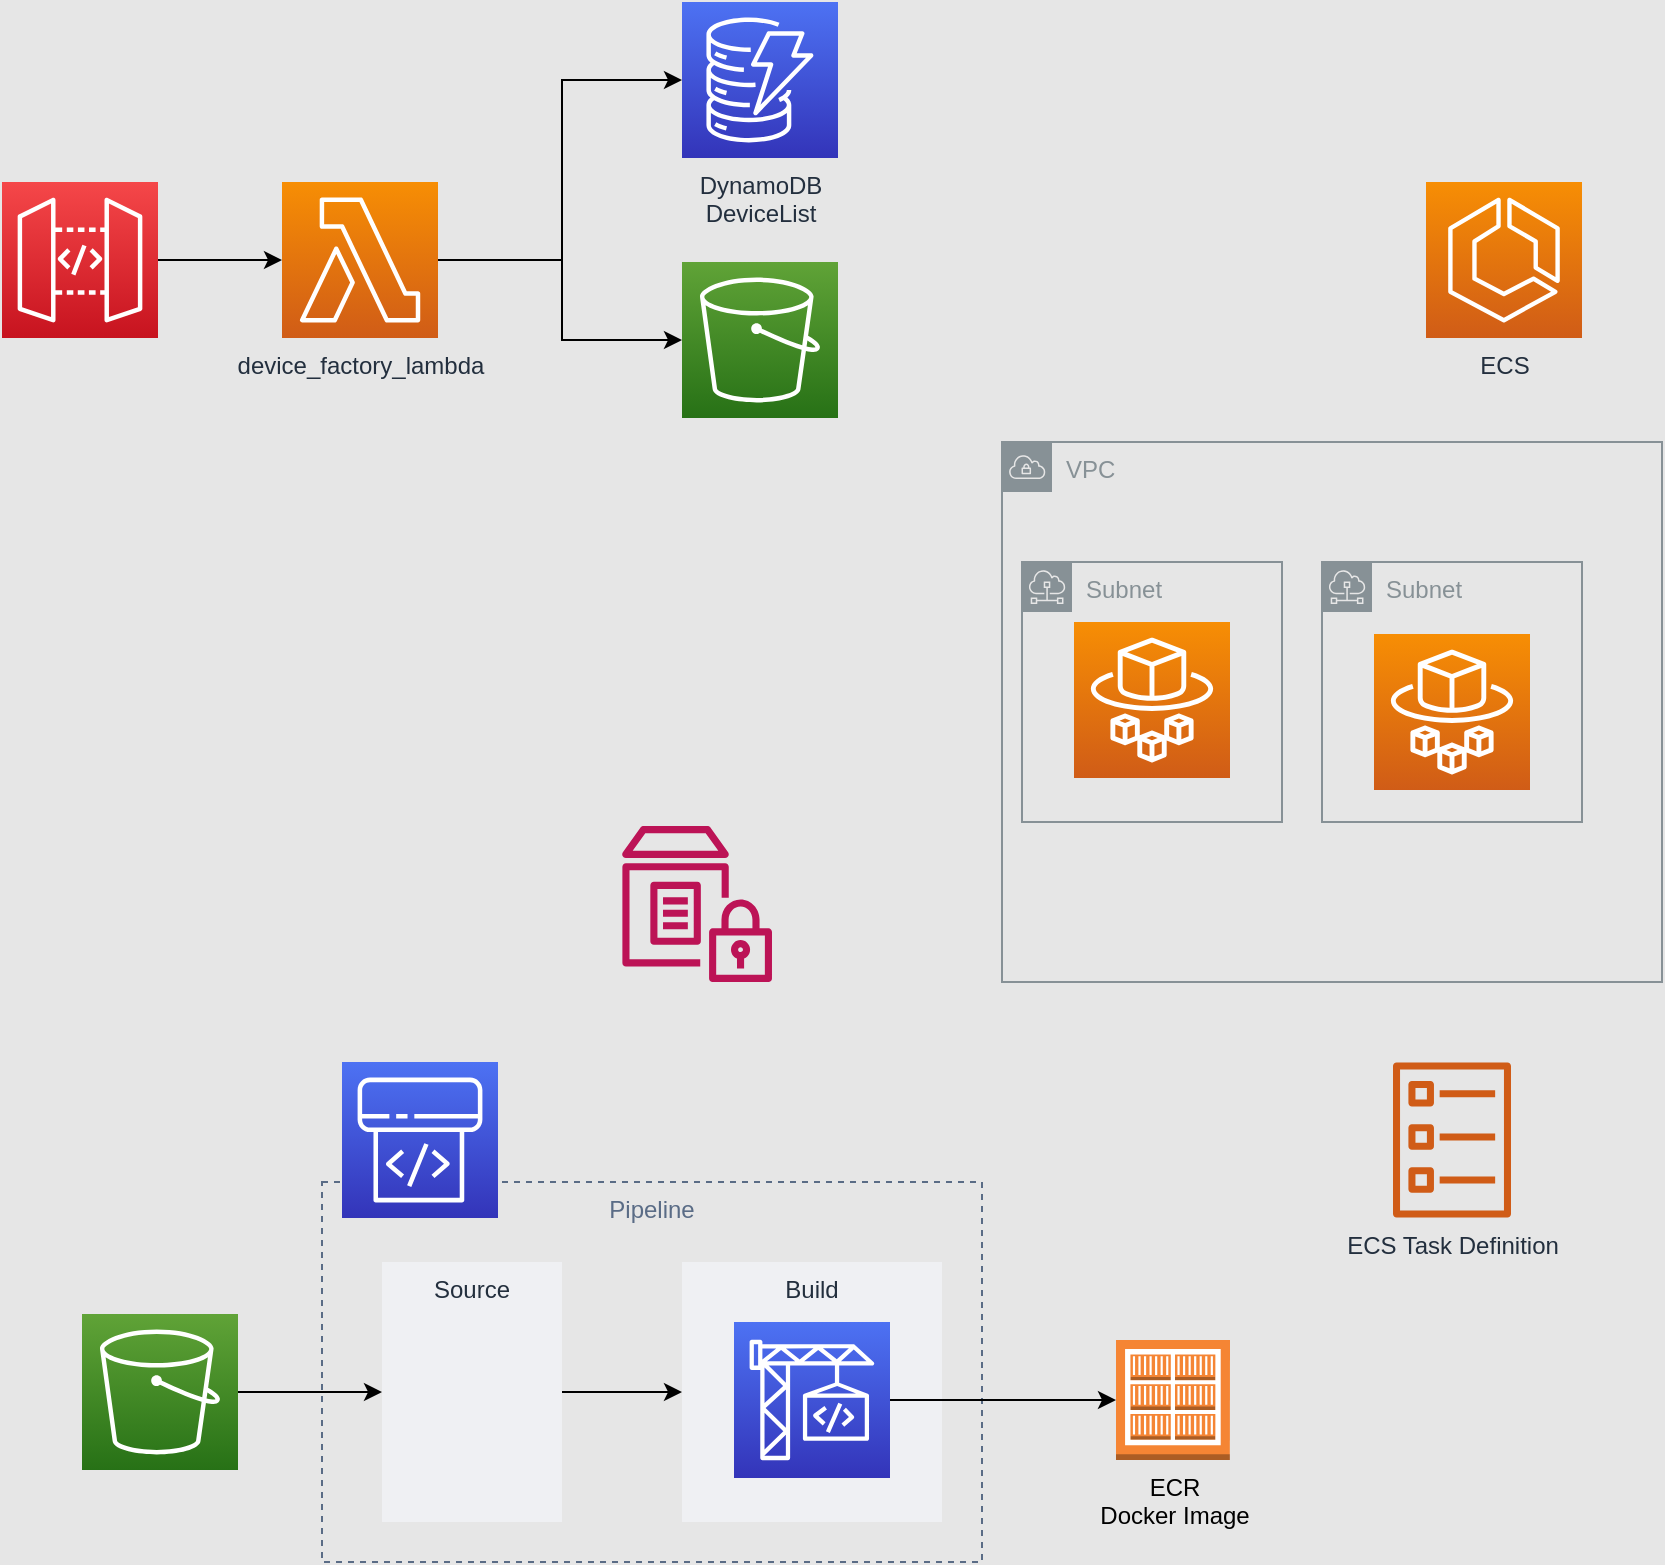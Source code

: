 <mxfile version="13.1.3">
    <diagram id="SIPYsMEcgEfMuw6Zi08A" name="Page-1">
        <mxGraphModel dx="1553" dy="1248" grid="0" gridSize="10" guides="1" tooltips="1" connect="1" arrows="1" fold="1" page="0" pageScale="1" pageWidth="827" pageHeight="1169" background="#E6E6E6" math="0" shadow="0">
            <root>
                <mxCell id="0"/>
                <mxCell id="1" parent="0"/>
                <mxCell id="uokQxdocaqR-3aB1skb4-27" value="Pipeline" style="fillColor=none;strokeColor=#5A6C86;dashed=1;verticalAlign=top;fontStyle=0;fontColor=#5A6C86;" parent="1" vertex="1">
                    <mxGeometry x="220" y="870" width="330" height="190" as="geometry"/>
                </mxCell>
                <mxCell id="uokQxdocaqR-3aB1skb4-30" value="Build" style="fillColor=#EFF0F3;strokeColor=none;dashed=0;verticalAlign=top;fontStyle=0;fontColor=#232F3D;" parent="1" vertex="1">
                    <mxGeometry x="400" y="910" width="130" height="130" as="geometry"/>
                </mxCell>
                <mxCell id="uokQxdocaqR-3aB1skb4-17" style="edgeStyle=orthogonalEdgeStyle;rounded=0;orthogonalLoop=1;jettySize=auto;html=1;" parent="1" source="uokQxdocaqR-3aB1skb4-2" target="uokQxdocaqR-3aB1skb4-13" edge="1">
                    <mxGeometry relative="1" as="geometry">
                        <Array as="points">
                            <mxPoint x="340" y="409"/>
                            <mxPoint x="340" y="319"/>
                        </Array>
                    </mxGeometry>
                </mxCell>
                <mxCell id="uokQxdocaqR-3aB1skb4-21" style="edgeStyle=orthogonalEdgeStyle;rounded=0;orthogonalLoop=1;jettySize=auto;html=1;" parent="1" source="uokQxdocaqR-3aB1skb4-2" target="uokQxdocaqR-3aB1skb4-20" edge="1">
                    <mxGeometry relative="1" as="geometry">
                        <Array as="points">
                            <mxPoint x="340" y="409"/>
                            <mxPoint x="340" y="449"/>
                        </Array>
                    </mxGeometry>
                </mxCell>
                <mxCell id="uokQxdocaqR-3aB1skb4-2" value="device_factory_lambda" style="outlineConnect=0;fontColor=#232F3E;gradientColor=#F78E04;gradientDirection=north;fillColor=#D05C17;strokeColor=#ffffff;dashed=0;verticalLabelPosition=bottom;verticalAlign=top;align=center;html=1;fontSize=12;fontStyle=0;aspect=fixed;shape=mxgraph.aws4.resourceIcon;resIcon=mxgraph.aws4.lambda;" parent="1" vertex="1">
                    <mxGeometry x="200" y="370" width="78" height="78" as="geometry"/>
                </mxCell>
                <mxCell id="uokQxdocaqR-3aB1skb4-3" value="" style="outlineConnect=0;fontColor=#232F3E;gradientColor=#4D72F3;gradientDirection=north;fillColor=#3334B9;strokeColor=#ffffff;dashed=0;verticalLabelPosition=bottom;verticalAlign=top;align=center;html=1;fontSize=12;fontStyle=0;aspect=fixed;shape=mxgraph.aws4.resourceIcon;resIcon=mxgraph.aws4.codepipeline;" parent="1" vertex="1">
                    <mxGeometry x="230" y="810" width="78" height="78" as="geometry"/>
                </mxCell>
                <mxCell id="uokQxdocaqR-3aB1skb4-4" value="" style="outlineConnect=0;fontColor=#232F3E;gradientColor=none;fillColor=#BC1356;strokeColor=none;dashed=0;verticalLabelPosition=bottom;verticalAlign=top;align=center;html=1;fontSize=12;fontStyle=0;aspect=fixed;pointerEvents=1;shape=mxgraph.aws4.parameter_store;" parent="1" vertex="1">
                    <mxGeometry x="370" y="692" width="75" height="78" as="geometry"/>
                </mxCell>
                <mxCell id="uokQxdocaqR-3aB1skb4-5" value="VPC" style="outlineConnect=0;gradientColor=none;html=1;whiteSpace=wrap;fontSize=12;fontStyle=0;shape=mxgraph.aws4.group;grIcon=mxgraph.aws4.group_vpc;strokeColor=#879196;fillColor=none;verticalAlign=top;align=left;spacingLeft=30;fontColor=#879196;dashed=0;" parent="1" vertex="1">
                    <mxGeometry x="560" y="500" width="330" height="270" as="geometry"/>
                </mxCell>
                <mxCell id="uokQxdocaqR-3aB1skb4-6" value="Subnet" style="outlineConnect=0;gradientColor=none;html=1;whiteSpace=wrap;fontSize=12;fontStyle=0;shape=mxgraph.aws4.group;grIcon=mxgraph.aws4.group_subnet;strokeColor=#879196;fillColor=none;verticalAlign=top;align=left;spacingLeft=30;fontColor=#879196;dashed=0;" parent="1" vertex="1">
                    <mxGeometry x="570" y="560" width="130" height="130" as="geometry"/>
                </mxCell>
                <mxCell id="uokQxdocaqR-3aB1skb4-7" value="Subnet" style="outlineConnect=0;gradientColor=none;html=1;whiteSpace=wrap;fontSize=12;fontStyle=0;shape=mxgraph.aws4.group;grIcon=mxgraph.aws4.group_subnet;strokeColor=#879196;fillColor=none;verticalAlign=top;align=left;spacingLeft=30;fontColor=#879196;dashed=0;" parent="1" vertex="1">
                    <mxGeometry x="720" y="560" width="130" height="130" as="geometry"/>
                </mxCell>
                <mxCell id="uokQxdocaqR-3aB1skb4-8" value="" style="outlineConnect=0;fontColor=#232F3E;gradientColor=#F78E04;gradientDirection=north;fillColor=#D05C17;strokeColor=#ffffff;dashed=0;verticalLabelPosition=bottom;verticalAlign=top;align=center;html=1;fontSize=12;fontStyle=0;aspect=fixed;shape=mxgraph.aws4.resourceIcon;resIcon=mxgraph.aws4.fargate;" parent="1" vertex="1">
                    <mxGeometry x="596" y="590" width="78" height="78" as="geometry"/>
                </mxCell>
                <mxCell id="uokQxdocaqR-3aB1skb4-10" value="" style="outlineConnect=0;fontColor=#232F3E;gradientColor=#F78E04;gradientDirection=north;fillColor=#D05C17;strokeColor=#ffffff;dashed=0;verticalLabelPosition=bottom;verticalAlign=top;align=center;html=1;fontSize=12;fontStyle=0;aspect=fixed;shape=mxgraph.aws4.resourceIcon;resIcon=mxgraph.aws4.fargate;" parent="1" vertex="1">
                    <mxGeometry x="746" y="596" width="78" height="78" as="geometry"/>
                </mxCell>
                <mxCell id="uokQxdocaqR-3aB1skb4-11" value="ECR&lt;br&gt;Docker Image" style="outlineConnect=0;dashed=0;verticalLabelPosition=bottom;verticalAlign=top;align=center;html=1;shape=mxgraph.aws3.ecr_registry;fillColor=#F58534;gradientColor=none;" parent="1" vertex="1">
                    <mxGeometry x="617" y="949" width="57" height="60" as="geometry"/>
                </mxCell>
                <mxCell id="uokQxdocaqR-3aB1skb4-12" value="ECS" style="outlineConnect=0;fontColor=#232F3E;gradientColor=#F78E04;gradientDirection=north;fillColor=#D05C17;strokeColor=#ffffff;dashed=0;verticalLabelPosition=bottom;verticalAlign=top;align=center;html=1;fontSize=12;fontStyle=0;aspect=fixed;shape=mxgraph.aws4.resourceIcon;resIcon=mxgraph.aws4.ecs;" parent="1" vertex="1">
                    <mxGeometry x="772" y="370" width="78" height="78" as="geometry"/>
                </mxCell>
                <mxCell id="uokQxdocaqR-3aB1skb4-13" value="DynamoDB&lt;br&gt;DeviceList" style="outlineConnect=0;fontColor=#232F3E;gradientColor=#4D72F3;gradientDirection=north;fillColor=#3334B9;strokeColor=#ffffff;dashed=0;verticalLabelPosition=bottom;verticalAlign=top;align=center;html=1;fontSize=12;fontStyle=0;aspect=fixed;shape=mxgraph.aws4.resourceIcon;resIcon=mxgraph.aws4.dynamodb;" parent="1" vertex="1">
                    <mxGeometry x="400" y="280" width="78" height="78" as="geometry"/>
                </mxCell>
                <mxCell id="uokQxdocaqR-3aB1skb4-16" style="edgeStyle=orthogonalEdgeStyle;rounded=0;orthogonalLoop=1;jettySize=auto;html=1;" parent="1" source="uokQxdocaqR-3aB1skb4-15" target="uokQxdocaqR-3aB1skb4-2" edge="1">
                    <mxGeometry relative="1" as="geometry"/>
                </mxCell>
                <mxCell id="uokQxdocaqR-3aB1skb4-15" value="" style="outlineConnect=0;fontColor=#232F3E;gradientColor=#F54749;gradientDirection=north;fillColor=#C7131F;strokeColor=#ffffff;dashed=0;verticalLabelPosition=bottom;verticalAlign=top;align=center;html=1;fontSize=12;fontStyle=0;aspect=fixed;shape=mxgraph.aws4.resourceIcon;resIcon=mxgraph.aws4.api_gateway;" parent="1" vertex="1">
                    <mxGeometry x="60" y="370" width="78" height="78" as="geometry"/>
                </mxCell>
                <mxCell id="uokQxdocaqR-3aB1skb4-20" value="" style="outlineConnect=0;fontColor=#232F3E;gradientColor=#60A337;gradientDirection=north;fillColor=#277116;strokeColor=#ffffff;dashed=0;verticalLabelPosition=bottom;verticalAlign=top;align=center;html=1;fontSize=12;fontStyle=0;aspect=fixed;shape=mxgraph.aws4.resourceIcon;resIcon=mxgraph.aws4.s3;" parent="1" vertex="1">
                    <mxGeometry x="400" y="410" width="78" height="78" as="geometry"/>
                </mxCell>
                <mxCell id="uokQxdocaqR-3aB1skb4-32" style="edgeStyle=orthogonalEdgeStyle;rounded=0;orthogonalLoop=1;jettySize=auto;html=1;entryX=0;entryY=0.5;entryDx=0;entryDy=0;entryPerimeter=0;" parent="1" source="uokQxdocaqR-3aB1skb4-22" target="uokQxdocaqR-3aB1skb4-11" edge="1">
                    <mxGeometry relative="1" as="geometry"/>
                </mxCell>
                <mxCell id="uokQxdocaqR-3aB1skb4-22" value="" style="outlineConnect=0;fontColor=#232F3E;gradientColor=#4D72F3;gradientDirection=north;fillColor=#3334B9;strokeColor=#ffffff;dashed=0;verticalLabelPosition=bottom;verticalAlign=top;align=center;html=1;fontSize=12;fontStyle=0;aspect=fixed;shape=mxgraph.aws4.resourceIcon;resIcon=mxgraph.aws4.codebuild;" parent="1" vertex="1">
                    <mxGeometry x="426" y="940" width="78" height="78" as="geometry"/>
                </mxCell>
                <mxCell id="uokQxdocaqR-3aB1skb4-23" value="ECS Task Definition" style="outlineConnect=0;fontColor=#232F3E;gradientColor=none;fillColor=#D05C17;strokeColor=none;dashed=0;verticalLabelPosition=bottom;verticalAlign=top;align=center;html=1;fontSize=12;fontStyle=0;aspect=fixed;pointerEvents=1;shape=mxgraph.aws4.ecs_task;" parent="1" vertex="1">
                    <mxGeometry x="755.5" y="810" width="59" height="78" as="geometry"/>
                </mxCell>
                <mxCell id="uokQxdocaqR-3aB1skb4-35" style="edgeStyle=orthogonalEdgeStyle;rounded=0;orthogonalLoop=1;jettySize=auto;html=1;" parent="1" source="uokQxdocaqR-3aB1skb4-31" target="uokQxdocaqR-3aB1skb4-30" edge="1">
                    <mxGeometry relative="1" as="geometry"/>
                </mxCell>
                <mxCell id="uokQxdocaqR-3aB1skb4-31" value="Source" style="fillColor=#EFF0F3;strokeColor=none;dashed=0;verticalAlign=top;fontStyle=0;fontColor=#232F3D;" parent="1" vertex="1">
                    <mxGeometry x="250" y="910" width="90" height="130" as="geometry"/>
                </mxCell>
                <mxCell id="uokQxdocaqR-3aB1skb4-34" style="edgeStyle=orthogonalEdgeStyle;rounded=0;orthogonalLoop=1;jettySize=auto;html=1;" parent="1" source="uokQxdocaqR-3aB1skb4-33" target="uokQxdocaqR-3aB1skb4-31" edge="1">
                    <mxGeometry relative="1" as="geometry"/>
                </mxCell>
                <mxCell id="uokQxdocaqR-3aB1skb4-33" value="" style="outlineConnect=0;fontColor=#232F3E;gradientColor=#60A337;gradientDirection=north;fillColor=#277116;strokeColor=#ffffff;dashed=0;verticalLabelPosition=bottom;verticalAlign=top;align=center;html=1;fontSize=12;fontStyle=0;aspect=fixed;shape=mxgraph.aws4.resourceIcon;resIcon=mxgraph.aws4.s3;" parent="1" vertex="1">
                    <mxGeometry x="100" y="936" width="78" height="78" as="geometry"/>
                </mxCell>
            </root>
        </mxGraphModel>
    </diagram>
</mxfile>